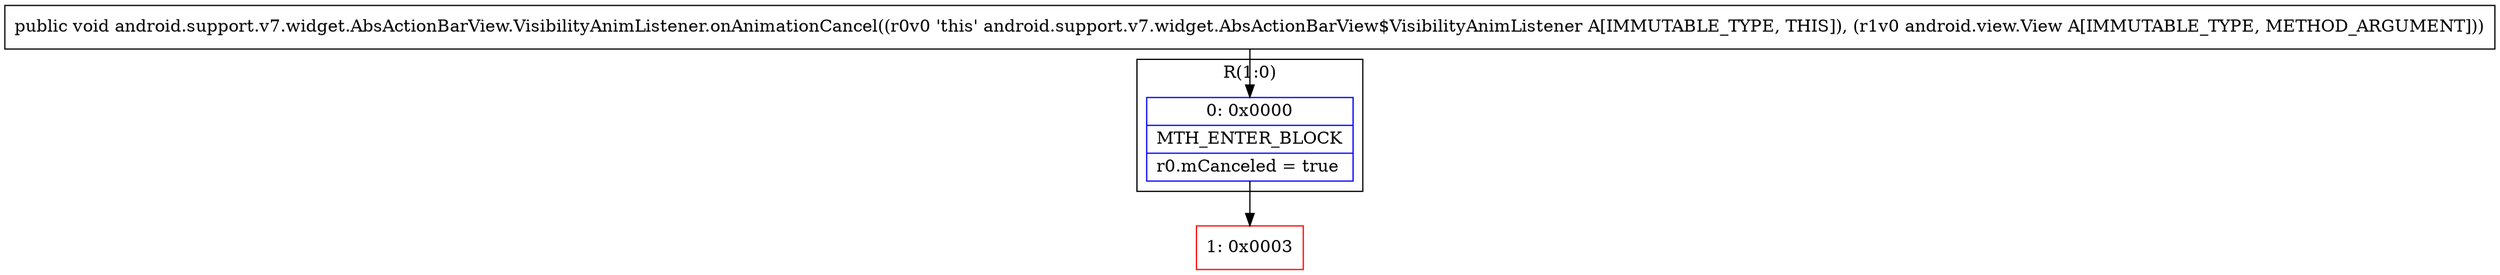 digraph "CFG forandroid.support.v7.widget.AbsActionBarView.VisibilityAnimListener.onAnimationCancel(Landroid\/view\/View;)V" {
subgraph cluster_Region_323852061 {
label = "R(1:0)";
node [shape=record,color=blue];
Node_0 [shape=record,label="{0\:\ 0x0000|MTH_ENTER_BLOCK\l|r0.mCanceled = true\l}"];
}
Node_1 [shape=record,color=red,label="{1\:\ 0x0003}"];
MethodNode[shape=record,label="{public void android.support.v7.widget.AbsActionBarView.VisibilityAnimListener.onAnimationCancel((r0v0 'this' android.support.v7.widget.AbsActionBarView$VisibilityAnimListener A[IMMUTABLE_TYPE, THIS]), (r1v0 android.view.View A[IMMUTABLE_TYPE, METHOD_ARGUMENT])) }"];
MethodNode -> Node_0;
Node_0 -> Node_1;
}

